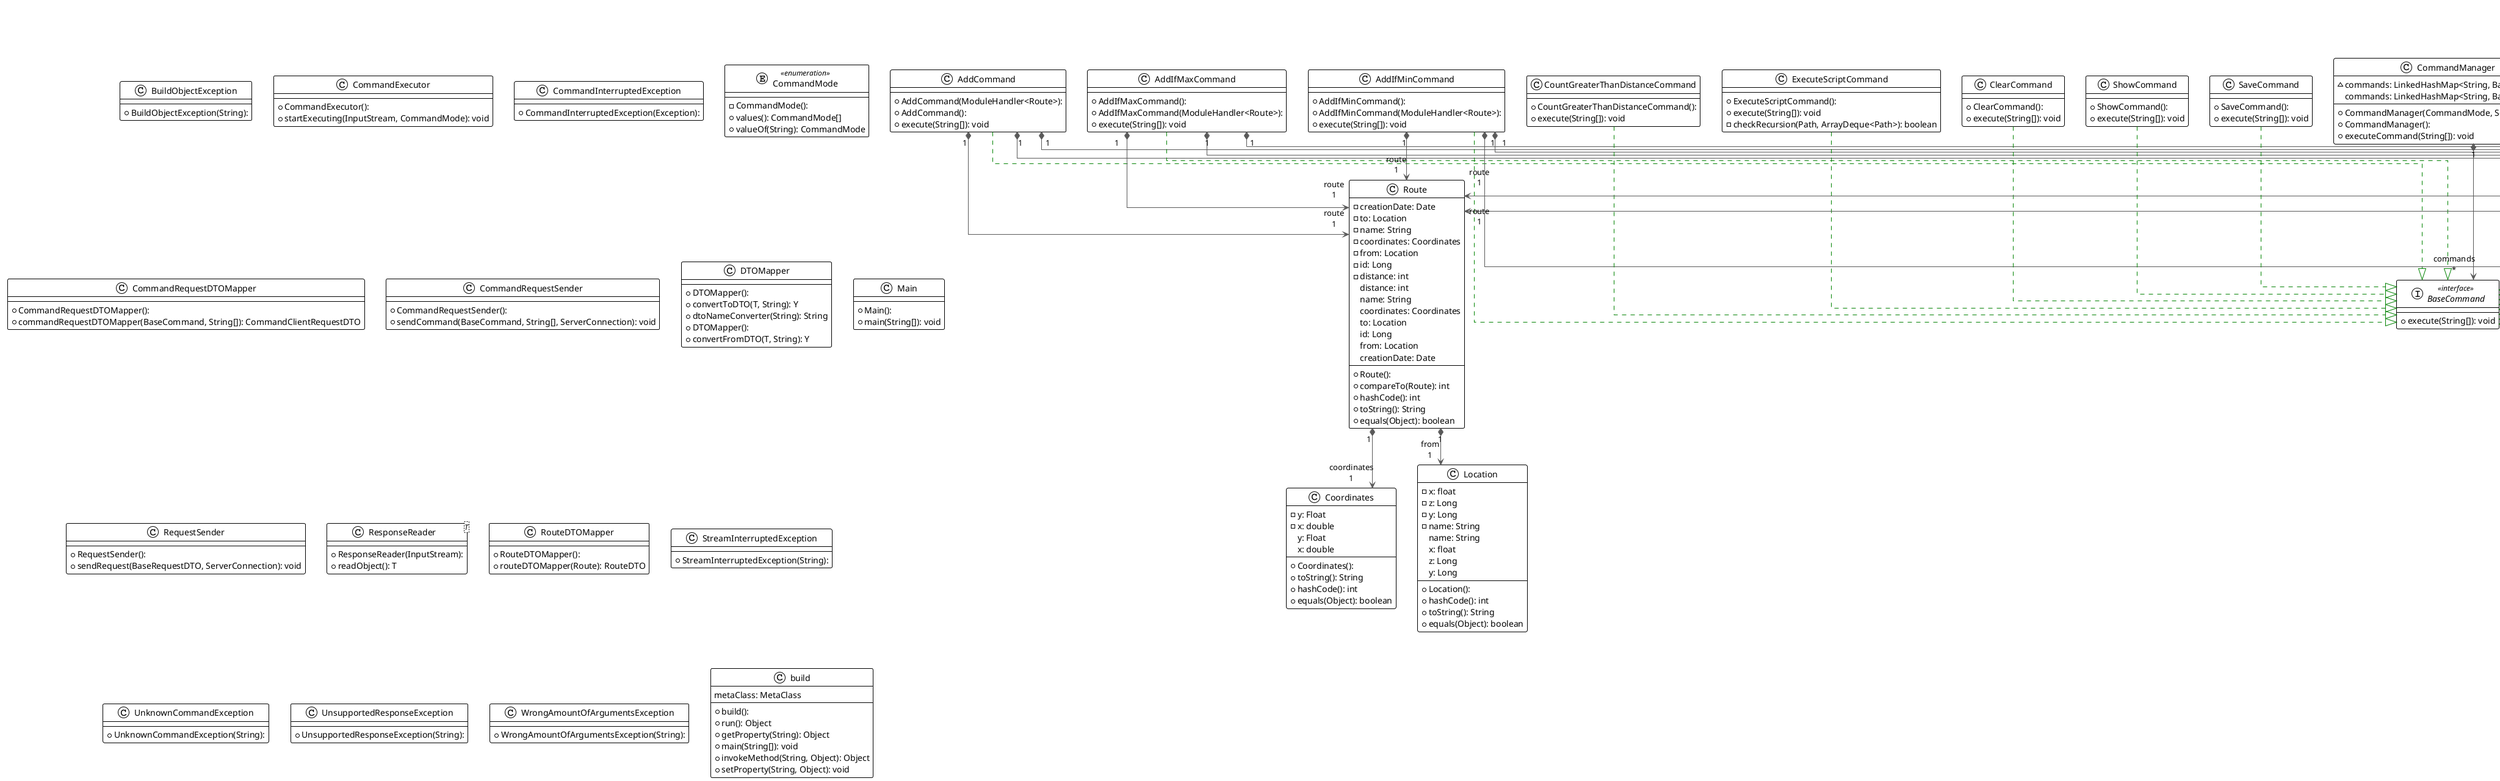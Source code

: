 @startuml

!theme plain
top to bottom direction
skinparam linetype ortho

class AddCommand {
  + AddCommand(ModuleHandler<Route>): 
  + AddCommand(): 
  + execute(String[]): void
}
class AddCommandDTO {
  + AddCommandDTO(): 
}
class AddIfMaxCommand {
  + AddIfMaxCommand(): 
  + AddIfMaxCommand(ModuleHandler<Route>): 
  + execute(String[]): void
}
class AddIfMaxCommandDTO {
  + AddIfMaxCommandDTO(): 
}
class AddIfMinCommand {
  + AddIfMinCommand(): 
  + AddIfMinCommand(ModuleHandler<Route>): 
  + execute(String[]): void
}
class AddIfMinCommandDTO {
  + AddIfMinCommandDTO(): 
}
interface BaseCommand << interface >> {
  + execute(String[]): void
}
interface BaseCommandDTO << interface >>
class BaseRequestDTO {
  + BaseRequestDTO(): 
}
class BaseResponse {
  + BaseResponse(): 
}
class BaseResponseDTO {
  + BaseResponseDTO(): 
}
class BaseResponseWorker {
  + BaseResponseWorker(): 
  + workWithResponse(BaseResponse, BaseResponseDTO): void
}
class BuildObjectException {
  + BuildObjectException(String): 
}
class ClearCommand {
  + ClearCommand(): 
  + execute(String[]): void
}
class ClearCommandDTO {
  + ClearCommandDTO(): 
}
class CommandClientRequestDTO {
  + CommandClientRequestDTO(): 
  - lineArgs: String[]
  - command: BaseCommandDTO
   command: BaseCommandDTO
   lineArgs: String[]
}
class CommandExecutor {
  + CommandExecutor(): 
  + startExecuting(InputStream, CommandMode): void
}
class CommandInterruptedException {
  + CommandInterruptedException(Exception): 
}
class CommandManager {
  + CommandManager(CommandMode, Scanner): 
  + CommandManager(): 
  ~ commands: LinkedHashMap<String, BaseCommand>
  + executeCommand(String[]): void
   commands: LinkedHashMap<String, BaseCommand>
}
enum CommandMode << enumeration >> {
  - CommandMode(): 
  + values(): CommandMode[]
  + valueOf(String): CommandMode
}
class CommandRequestDTOMapper {
  + CommandRequestDTOMapper(): 
  + commandRequestDTOMapper(BaseCommand, String[]): CommandClientRequestDTO
}
class CommandRequestSender {
  + CommandRequestSender(): 
  + sendCommand(BaseCommand, String[], ServerConnection): void
}
class CommandResponseWorker {
  + CommandResponseWorker(): 
  + workWithResponse(BaseResponse, BaseResponseDTO): void
}
class CommandStatusResponse {
  + CommandStatusResponse(): 
  - response: String
  - statusCode: int
   response: String
   statusCode: int
}
class CommandStatusResponseDTO {
  + CommandStatusResponseDTO(): 
}
class CoordXValidator {
  + CoordXValidator(): 
  + validate(Double): boolean
}
class CoordYValidator {
  + CoordYValidator(): 
  + validate(Float): boolean
}
class Coordinates {
  + Coordinates(): 
  - y: Float
  - x: double
  + toString(): String
  + hashCode(): int
  + equals(Object): boolean
   y: Float
   x: double
}
class CoordinatesCLIHandler {
  + CoordinatesCLIHandler(): 
  + buildObject(): Coordinates
}
class CoordinatesDTO {
  + CoordinatesDTO(): 
  - y: Float
  - x: double
   y: Float
   x: double
}
class CountGreaterThanDistanceCommand {
  + CountGreaterThanDistanceCommand(): 
  + execute(String[]): void
}
class CountGreaterThanDistanceCommandDTO {
  + CountGreaterThanDistanceCommandDTO(): 
}
class DTOMapper {
  + DTOMapper(): 
  + convertToDTO(T, String): Y
  + dtoNameConverter(String): String
}
class DTOMapper {
  + DTOMapper(): 
  + convertFromDTO(T, String): Y
}
class DistanceValidator {
  + DistanceValidator(): 
  + validate(Integer): boolean
}
class ExecuteScriptCommand {
  + ExecuteScriptCommand(): 
  + execute(String[]): void
  - checkRecursion(Path, ArrayDeque<Path>): boolean
}
class ExitCommand {
  + ExitCommand(): 
  + execute(String[]): void
}
class ExitCommandDTO {
  + ExitCommandDTO(): 
}
class HelpCommand {
  + HelpCommand(): 
  + execute(String[]): void
}
class HelpCommandDTO {
  + HelpCommandDTO(): 
}
class InfoCommand {
  + InfoCommand(): 
  + execute(String[]): void
}
class InfoCommandDTO {
  + InfoCommandDTO(): 
}
class Location {
  + Location(): 
  - x: float
  - z: Long
  - y: Long
  - name: String
  + hashCode(): int
  + toString(): String
  + equals(Object): boolean
   name: String
   x: float
   z: Long
   y: Long
}
class LocationCLIHandler {
  + LocationCLIHandler(): 
  + buildObject(): Location
  - handleYZInput(Scanner, Validator<Long>, String): Long
}
class LocationDTO {
  + LocationDTO(): 
  - y: Long
  - x: float
  - z: Long
  - name: String
   name: String
   x: float
   z: Long
   y: Long
}
class LocationNameValidator {
  + LocationNameValidator(): 
  + validate(String): boolean
}
class LocationXValidator {
  + LocationXValidator(): 
  + validate(Float): boolean
}
class LocationYZValidator {
  + LocationYZValidator(): 
  + validate(Long): boolean
}
class Main {
  + Main(): 
  + main(String[]): void
}
class MinByCreationDateCommand {
  + MinByCreationDateCommand(): 
  + execute(String[]): void
}
class MinByCreationDateCommandDTO {
  + MinByCreationDateCommandDTO(): 
}
interface ModuleHandler<T> << interface >> {
  + buildObject(): T
}
class NameValidator {
  + NameValidator(): 
  + validate(String): boolean
}
class PrintFieldDistanceAscendingCommand {
  + PrintFieldDistanceAscendingCommand(): 
  + execute(String[]): void
}
class PrintFieldDistanceAscendingCommandDTO {
  + PrintFieldDistanceAscendingCommandDTO(): 
}
class RemoveByIdCommand {
  + RemoveByIdCommand(): 
  + execute(String[]): void
}
class RemoveByIdCommandDTO {
  + RemoveByIdCommandDTO(): 
}
class RemoveGreaterCommand {
  + RemoveGreaterCommand(ModuleHandler<Route>): 
  + RemoveGreaterCommand(): 
  + execute(String[]): void
}
class RemoveGreaterCommandDTO {
  + RemoveGreaterCommandDTO(): 
}
class RequestSender {
  + RequestSender(): 
  + sendRequest(BaseRequestDTO, ServerConnection): void
}
class ResponseReader<T> {
  + ResponseReader(InputStream): 
  + readObject(): T
}
interface ResponseWorker << interface >> {
  + workWithResponse(BaseResponse, BaseResponseDTO): void
}
class ResponseWorkerManager {
  + ResponseWorkerManager(): 
  + workWithRequest(BaseResponse, BaseResponseDTO, String): void
}
class Route {
  + Route(): 
  - creationDate: Date
  - to: Location
  - name: String
  - coordinates: Coordinates
  - from: Location
  - id: Long
  - distance: int
  + compareTo(Route): int
  + hashCode(): int
  + toString(): String
  + equals(Object): boolean
   distance: int
   name: String
   coordinates: Coordinates
   to: Location
   id: Long
   from: Location
   creationDate: Date
}
class RouteCLIHandler {
  + RouteCLIHandler(): 
  + buildObject(): Route
}
class RouteDTO {
  + RouteDTO(): 
  - name: String
  - to: LocationDTO
  - from: LocationDTO
  - distance: int
  - coordinates: CoordinatesDTO
   distance: int
   name: String
   to: LocationDTO
   coordinates: CoordinatesDTO
   from: LocationDTO
}
class RouteDTOMapper {
  + RouteDTOMapper(): 
  + routeDTOMapper(Route): RouteDTO
}
class RouteNonCLIHandler {
  + RouteNonCLIHandler(Scanner): 
  + buildObject(): Route
  - generateLocation(int, ArrayList<String>): Location
}
class RouteValidator {
  + RouteValidator(): 
  + validate(Route): boolean
}
class SaveCommand {
  + SaveCommand(): 
  + execute(String[]): void
}
interface ServerConnection << interface >> {
  + openConnection(): void
  + listenServer(): InputStream
  + closeConnection(): void
  + sendData(byte[]): void
}
interface ServerConnectionFactory << interface >> {
  + openConnection(InetAddress, int): ServerConnection
}
class ServerConnectionHandler {
  + ServerConnectionHandler(): 
  - currentConnection: ServerConnection
   serverConnection: ServerConnection
   currentConnection: ServerConnection
}
class ShowCommand {
  + ShowCommand(): 
  + execute(String[]): void
}
class ShowCommandDTO {
  + ShowCommandDTO(): 
}
class StreamInterruptedException {
  + StreamInterruptedException(String): 
}
class UdpConnectionBlockDecorator {
  + UdpConnectionBlockDecorator(UdpServerConnection, boolean): 
   lockState: boolean
}
class UdpServerConnection {
  # UdpServerConnection(DatagramChannel, SocketAddress): 
  + openConnection(): void
  + listenServer(): ByteArrayInputStream
  + sendData(byte[]): void
  + closeConnection(): void
}
class UdpServerConnectionFactory {
  + UdpServerConnectionFactory(): 
  + openConnection(InetAddress, int): ServerConnection
}
class UnknownCommandException {
  + UnknownCommandException(String): 
}
class UnsupportedResponseException {
  + UnsupportedResponseException(String): 
}
class UpdateCommand {
  + UpdateCommand(): 
  + UpdateCommand(ModuleHandler<Route>): 
  + execute(String[]): void
}
class UpdateCommandDTO {
  + UpdateCommandDTO(): 
}
class models.handlers.Utilities {
  + models.handlers.Utilities():
  + hasNextLineOrThrow(Scanner): boolean
  + handleUserInputID(String): Long
  + isNotNumeric(String): boolean
  + checkArgumentsOrThrow(int, int): void
}
interface Validator<T> << interface >> {
  + validate(T): boolean
}
class WrongAmountOfArgumentsException {
  + WrongAmountOfArgumentsException(String): 
}
class build {
  + build(): 
  + run(): Object
  + getProperty(String): Object
  + main(String[]): void
  + invokeMethod(String, Object): Object
  + setProperty(String, Object): void
   metaClass: MetaClass
}

AddCommand                             -[#008200,dashed]-^  BaseCommand                           
AddCommand                            "1" *-[#595959,plain]-> "handler\n1" ModuleHandler                         
AddCommand                            "1" *-[#595959,plain]-> "route\n1" Route                                 
AddCommand                            "1" *-[#595959,plain]-> "obj\n1" RouteDTO                              
AddCommandDTO                          -[#008200,dashed]-^  BaseCommandDTO                        
AddCommandDTO                         "1" *-[#595959,plain]-> "obj\n1" RouteDTO                              
AddIfMaxCommand                        -[#008200,dashed]-^  BaseCommand                           
AddIfMaxCommand                       "1" *-[#595959,plain]-> "handler\n1" ModuleHandler                         
AddIfMaxCommand                       "1" *-[#595959,plain]-> "route\n1" Route                                 
AddIfMaxCommand                       "1" *-[#595959,plain]-> "obj\n1" RouteDTO                              
AddIfMaxCommandDTO                     -[#008200,dashed]-^  BaseCommandDTO                        
AddIfMaxCommandDTO                    "1" *-[#595959,plain]-> "obj\n1" RouteDTO                              
AddIfMinCommand                        -[#008200,dashed]-^  BaseCommand                           
AddIfMinCommand                       "1" *-[#595959,plain]-> "handler\n1" ModuleHandler                         
AddIfMinCommand                       "1" *-[#595959,plain]-> "route\n1" Route                                 
AddIfMinCommand                       "1" *-[#595959,plain]-> "obj\n1" RouteDTO                              
AddIfMinCommandDTO                     -[#008200,dashed]-^  BaseCommandDTO                        
AddIfMinCommandDTO                    "1" *-[#595959,plain]-> "obj\n1" RouteDTO                              
BaseResponseWorker                     -[#008200,dashed]-^  ResponseWorker                        
ClearCommand                           -[#008200,dashed]-^  BaseCommand                           
ClearCommandDTO                        -[#008200,dashed]-^  BaseCommandDTO                        
CommandClientRequestDTO               "1" *-[#595959,plain]-> "command\n1" BaseCommandDTO                        
CommandClientRequestDTO                -[#000082,plain]-^  BaseRequestDTO                        
CommandManager                        "1" *-[#595959,plain]-> "commands\n*" BaseCommand                           
CommandResponseWorker                  -[#000082,plain]-^  BaseResponseWorker                    
CommandStatusResponse                  -[#000082,plain]-^  BaseResponse                          
CommandStatusResponseDTO               -[#000082,plain]-^  BaseResponseDTO                       
CoordXValidator                        -[#008200,dashed]-^  Validator                             
CoordYValidator                        -[#008200,dashed]-^  Validator                             
CoordinatesCLIHandler                  -[#008200,dashed]-^  ModuleHandler                         
CountGreaterThanDistanceCommand        -[#008200,dashed]-^  BaseCommand                           
CountGreaterThanDistanceCommandDTO     -[#008200,dashed]-^  BaseCommandDTO                        
DistanceValidator                      -[#008200,dashed]-^  Validator                             
ExecuteScriptCommand                   -[#008200,dashed]-^  BaseCommand                           
ExitCommand                            -[#008200,dashed]-^  BaseCommand                           
ExitCommandDTO                         -[#008200,dashed]-^  BaseCommandDTO                        
HelpCommand                            -[#008200,dashed]-^  BaseCommand                           
HelpCommandDTO                         -[#008200,dashed]-^  BaseCommandDTO                        
InfoCommand                            -[#008200,dashed]-^  BaseCommand                           
InfoCommandDTO                         -[#008200,dashed]-^  BaseCommandDTO                        
LocationCLIHandler                     -[#008200,dashed]-^  ModuleHandler                         
LocationNameValidator                  -[#008200,dashed]-^  Validator                             
LocationXValidator                     -[#008200,dashed]-^  Validator                             
LocationYZValidator                    -[#008200,dashed]-^  Validator                             
MinByCreationDateCommand               -[#008200,dashed]-^  BaseCommand                           
MinByCreationDateCommandDTO            -[#008200,dashed]-^  BaseCommandDTO                        
NameValidator                          -[#008200,dashed]-^  Validator                             
PrintFieldDistanceAscendingCommand     -[#008200,dashed]-^  BaseCommand                           
PrintFieldDistanceAscendingCommandDTO  -[#008200,dashed]-^  BaseCommandDTO                        
RemoveByIdCommand                      -[#008200,dashed]-^  BaseCommand                           
RemoveByIdCommandDTO                   -[#008200,dashed]-^  BaseCommandDTO                        
RemoveGreaterCommand                   -[#008200,dashed]-^  BaseCommand                           
RemoveGreaterCommand                  "1" *-[#595959,plain]-> "handler\n1" ModuleHandler                         
RemoveGreaterCommand                  "1" *-[#595959,plain]-> "route\n1" Route                                 
RemoveGreaterCommand                  "1" *-[#595959,plain]-> "obj\n1" RouteDTO                              
RemoveGreaterCommandDTO                -[#008200,dashed]-^  BaseCommandDTO                        
RemoveGreaterCommandDTO               "1" *-[#595959,plain]-> "obj\n1" RouteDTO                              
ResponseWorkerManager                 "1" *-[#595959,plain]-> "workers\n*" ResponseWorker                        
Route                                 "1" *-[#595959,plain]-> "coordinates\n1" Coordinates                           
Route                                 "1" *-[#595959,plain]-> "from\n1" Location                              
RouteCLIHandler                        -[#008200,dashed]-^  ModuleHandler                         
RouteDTO                              "1" *-[#595959,plain]-> "coordinates\n1" CoordinatesDTO                        
RouteDTO                              "1" *-[#595959,plain]-> "from\n1" LocationDTO                           
RouteNonCLIHandler                     -[#008200,dashed]-^  ModuleHandler                         
RouteValidator                         -[#008200,dashed]-^  Validator                             
SaveCommand                            -[#008200,dashed]-^  BaseCommand                           
ServerConnectionHandler               "1" *-[#595959,plain]-> "currentConnection\n1" ServerConnection                      
ShowCommand                            -[#008200,dashed]-^  BaseCommand                           
ShowCommandDTO                         -[#008200,dashed]-^  BaseCommandDTO                        
UdpConnectionBlockDecorator            -[#000082,plain]-^  UdpServerConnection                   
UdpConnectionBlockDecorator           "1" *-[#595959,plain]-> "baseConnection\n1" UdpServerConnection                   
UdpServerConnection                    -[#008200,dashed]-^  ServerConnection                      
UdpServerConnectionFactory             -[#008200,dashed]-^  ServerConnectionFactory               
UpdateCommand                          -[#008200,dashed]-^  BaseCommand                           
UpdateCommand                         "1" *-[#595959,plain]-> "handler\n1" ModuleHandler                         
UpdateCommand                         "1" *-[#595959,plain]-> "route\n1" Route                                 
UpdateCommand                         "1" *-[#595959,plain]-> "obj\n1" RouteDTO                              
UpdateCommandDTO                       -[#008200,dashed]-^  BaseCommandDTO                        
UpdateCommandDTO                      "1" *-[#595959,plain]-> "obj\n1" RouteDTO                              
@enduml
